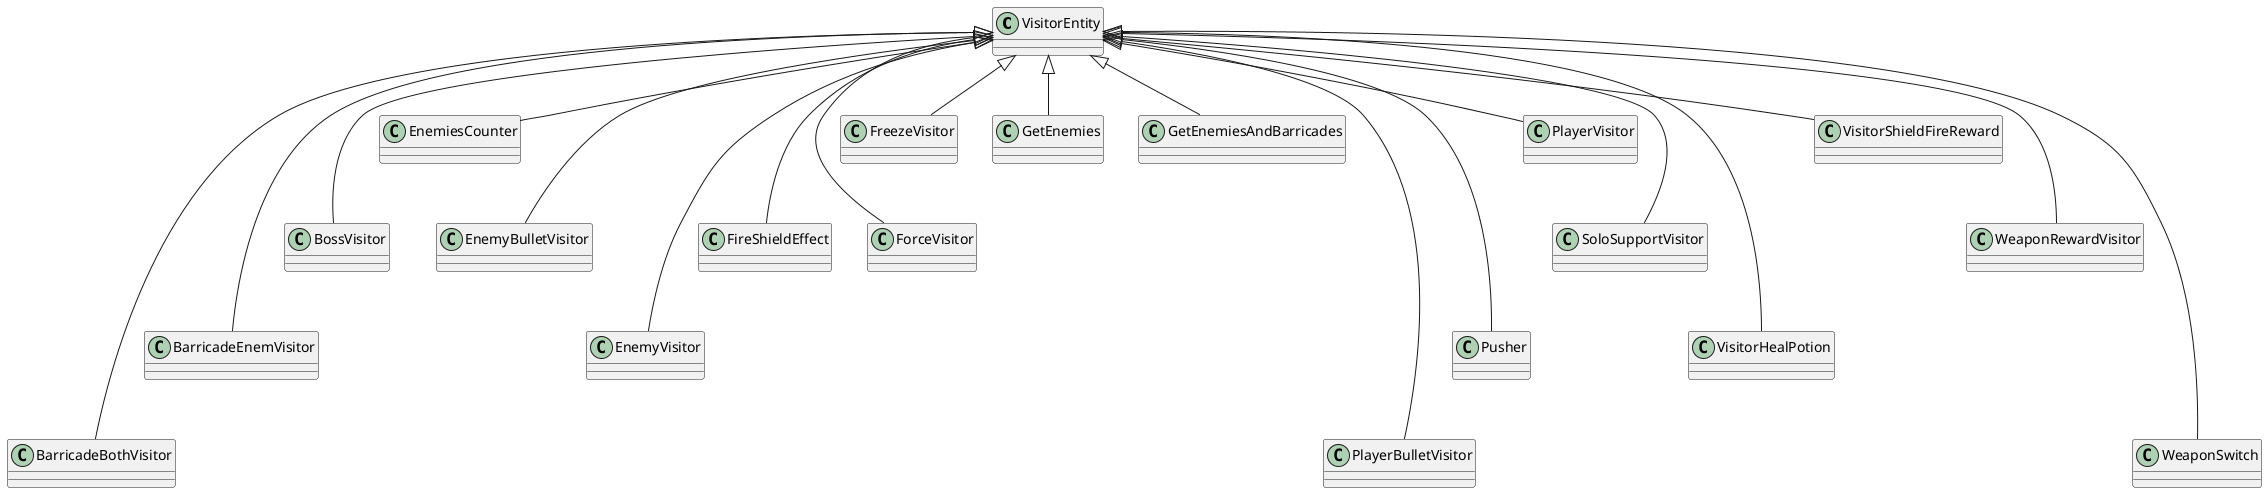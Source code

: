 @startuml


VisitorEntity <|----- BarricadeBothVisitor
VisitorEntity <|---- BarricadeEnemVisitor
VisitorEntity <|--- BossVisitor
VisitorEntity <|-- EnemiesCounter
VisitorEntity <|--- EnemyBulletVisitor
VisitorEntity <|---- EnemyVisitor
VisitorEntity <|--- FireShieldEffect
VisitorEntity <|--- ForceVisitor
VisitorEntity <|-- FreezeVisitor
VisitorEntity <|-- GetEnemies
VisitorEntity <|-- GetEnemiesAndBarricades
VisitorEntity <|----- PlayerBulletVisitor
VisitorEntity <|---- Pusher
VisitorEntity <|-- PlayerVisitor
VisitorEntity <|--- SoloSupportVisitor
VisitorEntity <|---- VisitorHealPotion
VisitorEntity <|-- VisitorShieldFireReward
VisitorEntity <|--- WeaponRewardVisitor
VisitorEntity <|----- WeaponSwitch




@enduml